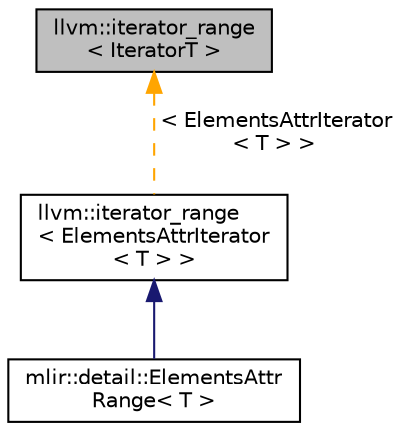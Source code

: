 digraph "llvm::iterator_range&lt; IteratorT &gt;"
{
  bgcolor="transparent";
  edge [fontname="Helvetica",fontsize="10",labelfontname="Helvetica",labelfontsize="10"];
  node [fontname="Helvetica",fontsize="10",shape=record];
  Node0 [label="llvm::iterator_range\l\< IteratorT \>",height=0.2,width=0.4,color="black", fillcolor="grey75", style="filled", fontcolor="black"];
  Node0 -> Node1 [dir="back",color="orange",fontsize="10",style="dashed",label=" \< ElementsAttrIterator\l\< T \> \>" ,fontname="Helvetica"];
  Node1 [label="llvm::iterator_range\l\< ElementsAttrIterator\l\< T \> \>",height=0.2,width=0.4,color="black",URL="$classllvm_1_1iterator__range.html"];
  Node1 -> Node2 [dir="back",color="midnightblue",fontsize="10",style="solid",fontname="Helvetica"];
  Node2 [label="mlir::detail::ElementsAttr\lRange\< T \>",height=0.2,width=0.4,color="black",URL="$classmlir_1_1detail_1_1ElementsAttrRange.html"];
}
